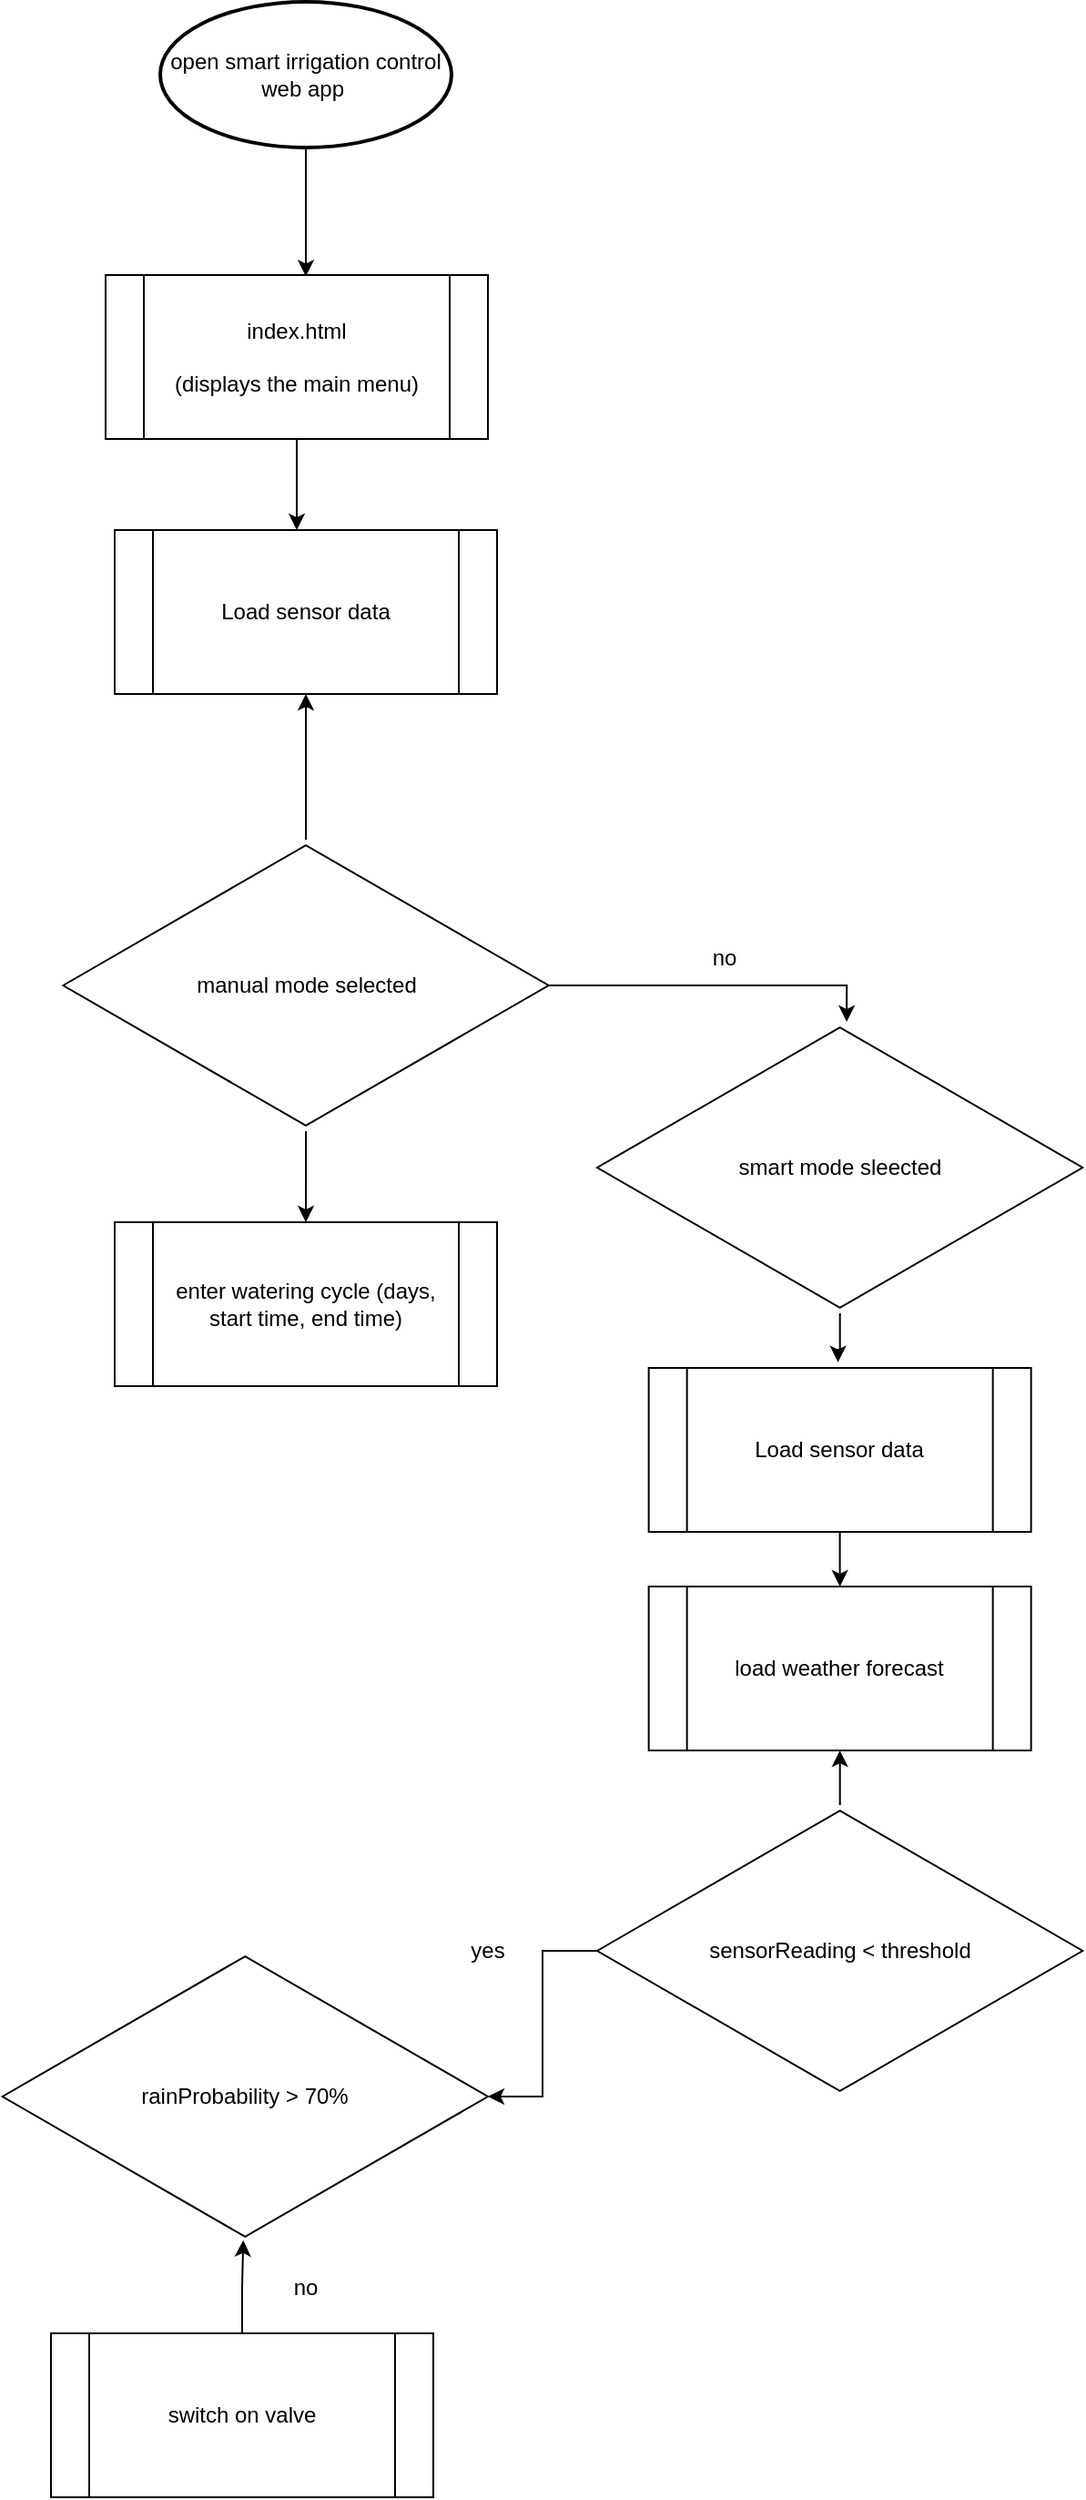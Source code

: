 <mxfile version="24.7.7">
  <diagram name="Page-1" id="qPg6WQRX9tsxt2RveJvW">
    <mxGraphModel dx="1838" dy="1453" grid="1" gridSize="10" guides="1" tooltips="1" connect="1" arrows="1" fold="1" page="1" pageScale="1" pageWidth="827" pageHeight="1169" math="0" shadow="0">
      <root>
        <mxCell id="0" />
        <mxCell id="1" parent="0" />
        <mxCell id="1Q56Xo-iMf464JhgWp11-2" value="open smart irrigation control web app&amp;nbsp;" style="strokeWidth=2;html=1;shape=mxgraph.flowchart.start_1;whiteSpace=wrap;" vertex="1" parent="1">
          <mxGeometry x="350" y="120" width="160" height="80" as="geometry" />
        </mxCell>
        <mxCell id="1Q56Xo-iMf464JhgWp11-4" value="" style="endArrow=classic;html=1;rounded=0;" edge="1" parent="1" source="1Q56Xo-iMf464JhgWp11-2">
          <mxGeometry width="50" height="50" relative="1" as="geometry">
            <mxPoint x="430" y="250" as="sourcePoint" />
            <mxPoint x="430" y="270.711" as="targetPoint" />
          </mxGeometry>
        </mxCell>
        <mxCell id="1Q56Xo-iMf464JhgWp11-7" style="edgeStyle=orthogonalEdgeStyle;rounded=0;orthogonalLoop=1;jettySize=auto;html=1;" edge="1" parent="1" source="1Q56Xo-iMf464JhgWp11-5">
          <mxGeometry relative="1" as="geometry">
            <mxPoint x="425" y="410" as="targetPoint" />
          </mxGeometry>
        </mxCell>
        <mxCell id="1Q56Xo-iMf464JhgWp11-5" value="index.html&lt;div&gt;&lt;br&gt;&lt;/div&gt;&lt;div&gt;(displays the main menu)&lt;/div&gt;" style="shape=process;whiteSpace=wrap;html=1;backgroundOutline=1;" vertex="1" parent="1">
          <mxGeometry x="320" y="270" width="210" height="90" as="geometry" />
        </mxCell>
        <mxCell id="1Q56Xo-iMf464JhgWp11-8" value="Load sensor data" style="shape=process;whiteSpace=wrap;html=1;backgroundOutline=1;" vertex="1" parent="1">
          <mxGeometry x="325" y="410" width="210" height="90" as="geometry" />
        </mxCell>
        <mxCell id="1Q56Xo-iMf464JhgWp11-13" style="edgeStyle=orthogonalEdgeStyle;rounded=0;orthogonalLoop=1;jettySize=auto;html=1;entryX=0.5;entryY=0;entryDx=0;entryDy=0;" edge="1" parent="1" source="1Q56Xo-iMf464JhgWp11-9" target="1Q56Xo-iMf464JhgWp11-12">
          <mxGeometry relative="1" as="geometry" />
        </mxCell>
        <mxCell id="1Q56Xo-iMf464JhgWp11-9" value="manual mode selected" style="html=1;whiteSpace=wrap;aspect=fixed;shape=isoRectangle;" vertex="1" parent="1">
          <mxGeometry x="296.67" y="580" width="266.66" height="160" as="geometry" />
        </mxCell>
        <mxCell id="1Q56Xo-iMf464JhgWp11-11" value="smart mode sleected" style="html=1;whiteSpace=wrap;aspect=fixed;shape=isoRectangle;" vertex="1" parent="1">
          <mxGeometry x="590" y="680" width="266.66" height="160" as="geometry" />
        </mxCell>
        <mxCell id="1Q56Xo-iMf464JhgWp11-12" value="enter watering cycle (days, start time, end time)" style="shape=process;whiteSpace=wrap;html=1;backgroundOutline=1;" vertex="1" parent="1">
          <mxGeometry x="325" y="790" width="210" height="90" as="geometry" />
        </mxCell>
        <mxCell id="1Q56Xo-iMf464JhgWp11-14" style="edgeStyle=orthogonalEdgeStyle;rounded=0;orthogonalLoop=1;jettySize=auto;html=1;" edge="1" parent="1" source="1Q56Xo-iMf464JhgWp11-9">
          <mxGeometry relative="1" as="geometry">
            <mxPoint x="430" y="500" as="targetPoint" />
          </mxGeometry>
        </mxCell>
        <mxCell id="1Q56Xo-iMf464JhgWp11-15" style="edgeStyle=orthogonalEdgeStyle;rounded=0;orthogonalLoop=1;jettySize=auto;html=1;entryX=0.514;entryY=0;entryDx=0;entryDy=0;entryPerimeter=0;" edge="1" parent="1" source="1Q56Xo-iMf464JhgWp11-9" target="1Q56Xo-iMf464JhgWp11-11">
          <mxGeometry relative="1" as="geometry" />
        </mxCell>
        <mxCell id="1Q56Xo-iMf464JhgWp11-16" value="no" style="text;strokeColor=none;align=center;fillColor=none;html=1;verticalAlign=middle;whiteSpace=wrap;rounded=0;" vertex="1" parent="1">
          <mxGeometry x="630" y="630" width="60" height="30" as="geometry" />
        </mxCell>
        <mxCell id="1Q56Xo-iMf464JhgWp11-20" style="edgeStyle=orthogonalEdgeStyle;rounded=0;orthogonalLoop=1;jettySize=auto;html=1;entryX=0.5;entryY=0;entryDx=0;entryDy=0;" edge="1" parent="1" source="1Q56Xo-iMf464JhgWp11-17" target="1Q56Xo-iMf464JhgWp11-18">
          <mxGeometry relative="1" as="geometry" />
        </mxCell>
        <mxCell id="1Q56Xo-iMf464JhgWp11-17" value="Load sensor data" style="shape=process;whiteSpace=wrap;html=1;backgroundOutline=1;" vertex="1" parent="1">
          <mxGeometry x="618.33" y="870" width="210" height="90" as="geometry" />
        </mxCell>
        <mxCell id="1Q56Xo-iMf464JhgWp11-18" value="load weather forecast" style="shape=process;whiteSpace=wrap;html=1;backgroundOutline=1;" vertex="1" parent="1">
          <mxGeometry x="618.33" y="990" width="210" height="90" as="geometry" />
        </mxCell>
        <mxCell id="1Q56Xo-iMf464JhgWp11-19" style="edgeStyle=orthogonalEdgeStyle;rounded=0;orthogonalLoop=1;jettySize=auto;html=1;entryX=0.495;entryY=-0.035;entryDx=0;entryDy=0;entryPerimeter=0;" edge="1" parent="1" source="1Q56Xo-iMf464JhgWp11-11" target="1Q56Xo-iMf464JhgWp11-17">
          <mxGeometry relative="1" as="geometry" />
        </mxCell>
        <mxCell id="1Q56Xo-iMf464JhgWp11-22" style="edgeStyle=orthogonalEdgeStyle;rounded=0;orthogonalLoop=1;jettySize=auto;html=1;" edge="1" parent="1" source="1Q56Xo-iMf464JhgWp11-21" target="1Q56Xo-iMf464JhgWp11-18">
          <mxGeometry relative="1" as="geometry" />
        </mxCell>
        <mxCell id="1Q56Xo-iMf464JhgWp11-25" style="edgeStyle=orthogonalEdgeStyle;rounded=0;orthogonalLoop=1;jettySize=auto;html=1;" edge="1" parent="1" source="1Q56Xo-iMf464JhgWp11-21" target="1Q56Xo-iMf464JhgWp11-24">
          <mxGeometry relative="1" as="geometry" />
        </mxCell>
        <mxCell id="1Q56Xo-iMf464JhgWp11-21" value="sensorReading &amp;lt; threshold" style="html=1;whiteSpace=wrap;aspect=fixed;shape=isoRectangle;" vertex="1" parent="1">
          <mxGeometry x="590" y="1110" width="266.66" height="160" as="geometry" />
        </mxCell>
        <mxCell id="1Q56Xo-iMf464JhgWp11-23" value="switch on valve" style="shape=process;whiteSpace=wrap;html=1;backgroundOutline=1;" vertex="1" parent="1">
          <mxGeometry x="290.0" y="1400" width="210" height="90" as="geometry" />
        </mxCell>
        <mxCell id="1Q56Xo-iMf464JhgWp11-24" value="rainProbability &amp;gt; 70%" style="html=1;whiteSpace=wrap;aspect=fixed;shape=isoRectangle;" vertex="1" parent="1">
          <mxGeometry x="263.34" y="1190" width="266.66" height="160" as="geometry" />
        </mxCell>
        <mxCell id="1Q56Xo-iMf464JhgWp11-26" value="yes" style="text;strokeColor=none;align=center;fillColor=none;html=1;verticalAlign=middle;whiteSpace=wrap;rounded=0;" vertex="1" parent="1">
          <mxGeometry x="500" y="1175" width="60" height="30" as="geometry" />
        </mxCell>
        <mxCell id="1Q56Xo-iMf464JhgWp11-27" style="edgeStyle=orthogonalEdgeStyle;rounded=0;orthogonalLoop=1;jettySize=auto;html=1;entryX=0.496;entryY=0.993;entryDx=0;entryDy=0;entryPerimeter=0;" edge="1" parent="1" source="1Q56Xo-iMf464JhgWp11-23" target="1Q56Xo-iMf464JhgWp11-24">
          <mxGeometry relative="1" as="geometry" />
        </mxCell>
        <mxCell id="1Q56Xo-iMf464JhgWp11-28" value="no" style="text;strokeColor=none;align=center;fillColor=none;html=1;verticalAlign=middle;whiteSpace=wrap;rounded=0;" vertex="1" parent="1">
          <mxGeometry x="400" y="1360" width="60" height="30" as="geometry" />
        </mxCell>
      </root>
    </mxGraphModel>
  </diagram>
</mxfile>
